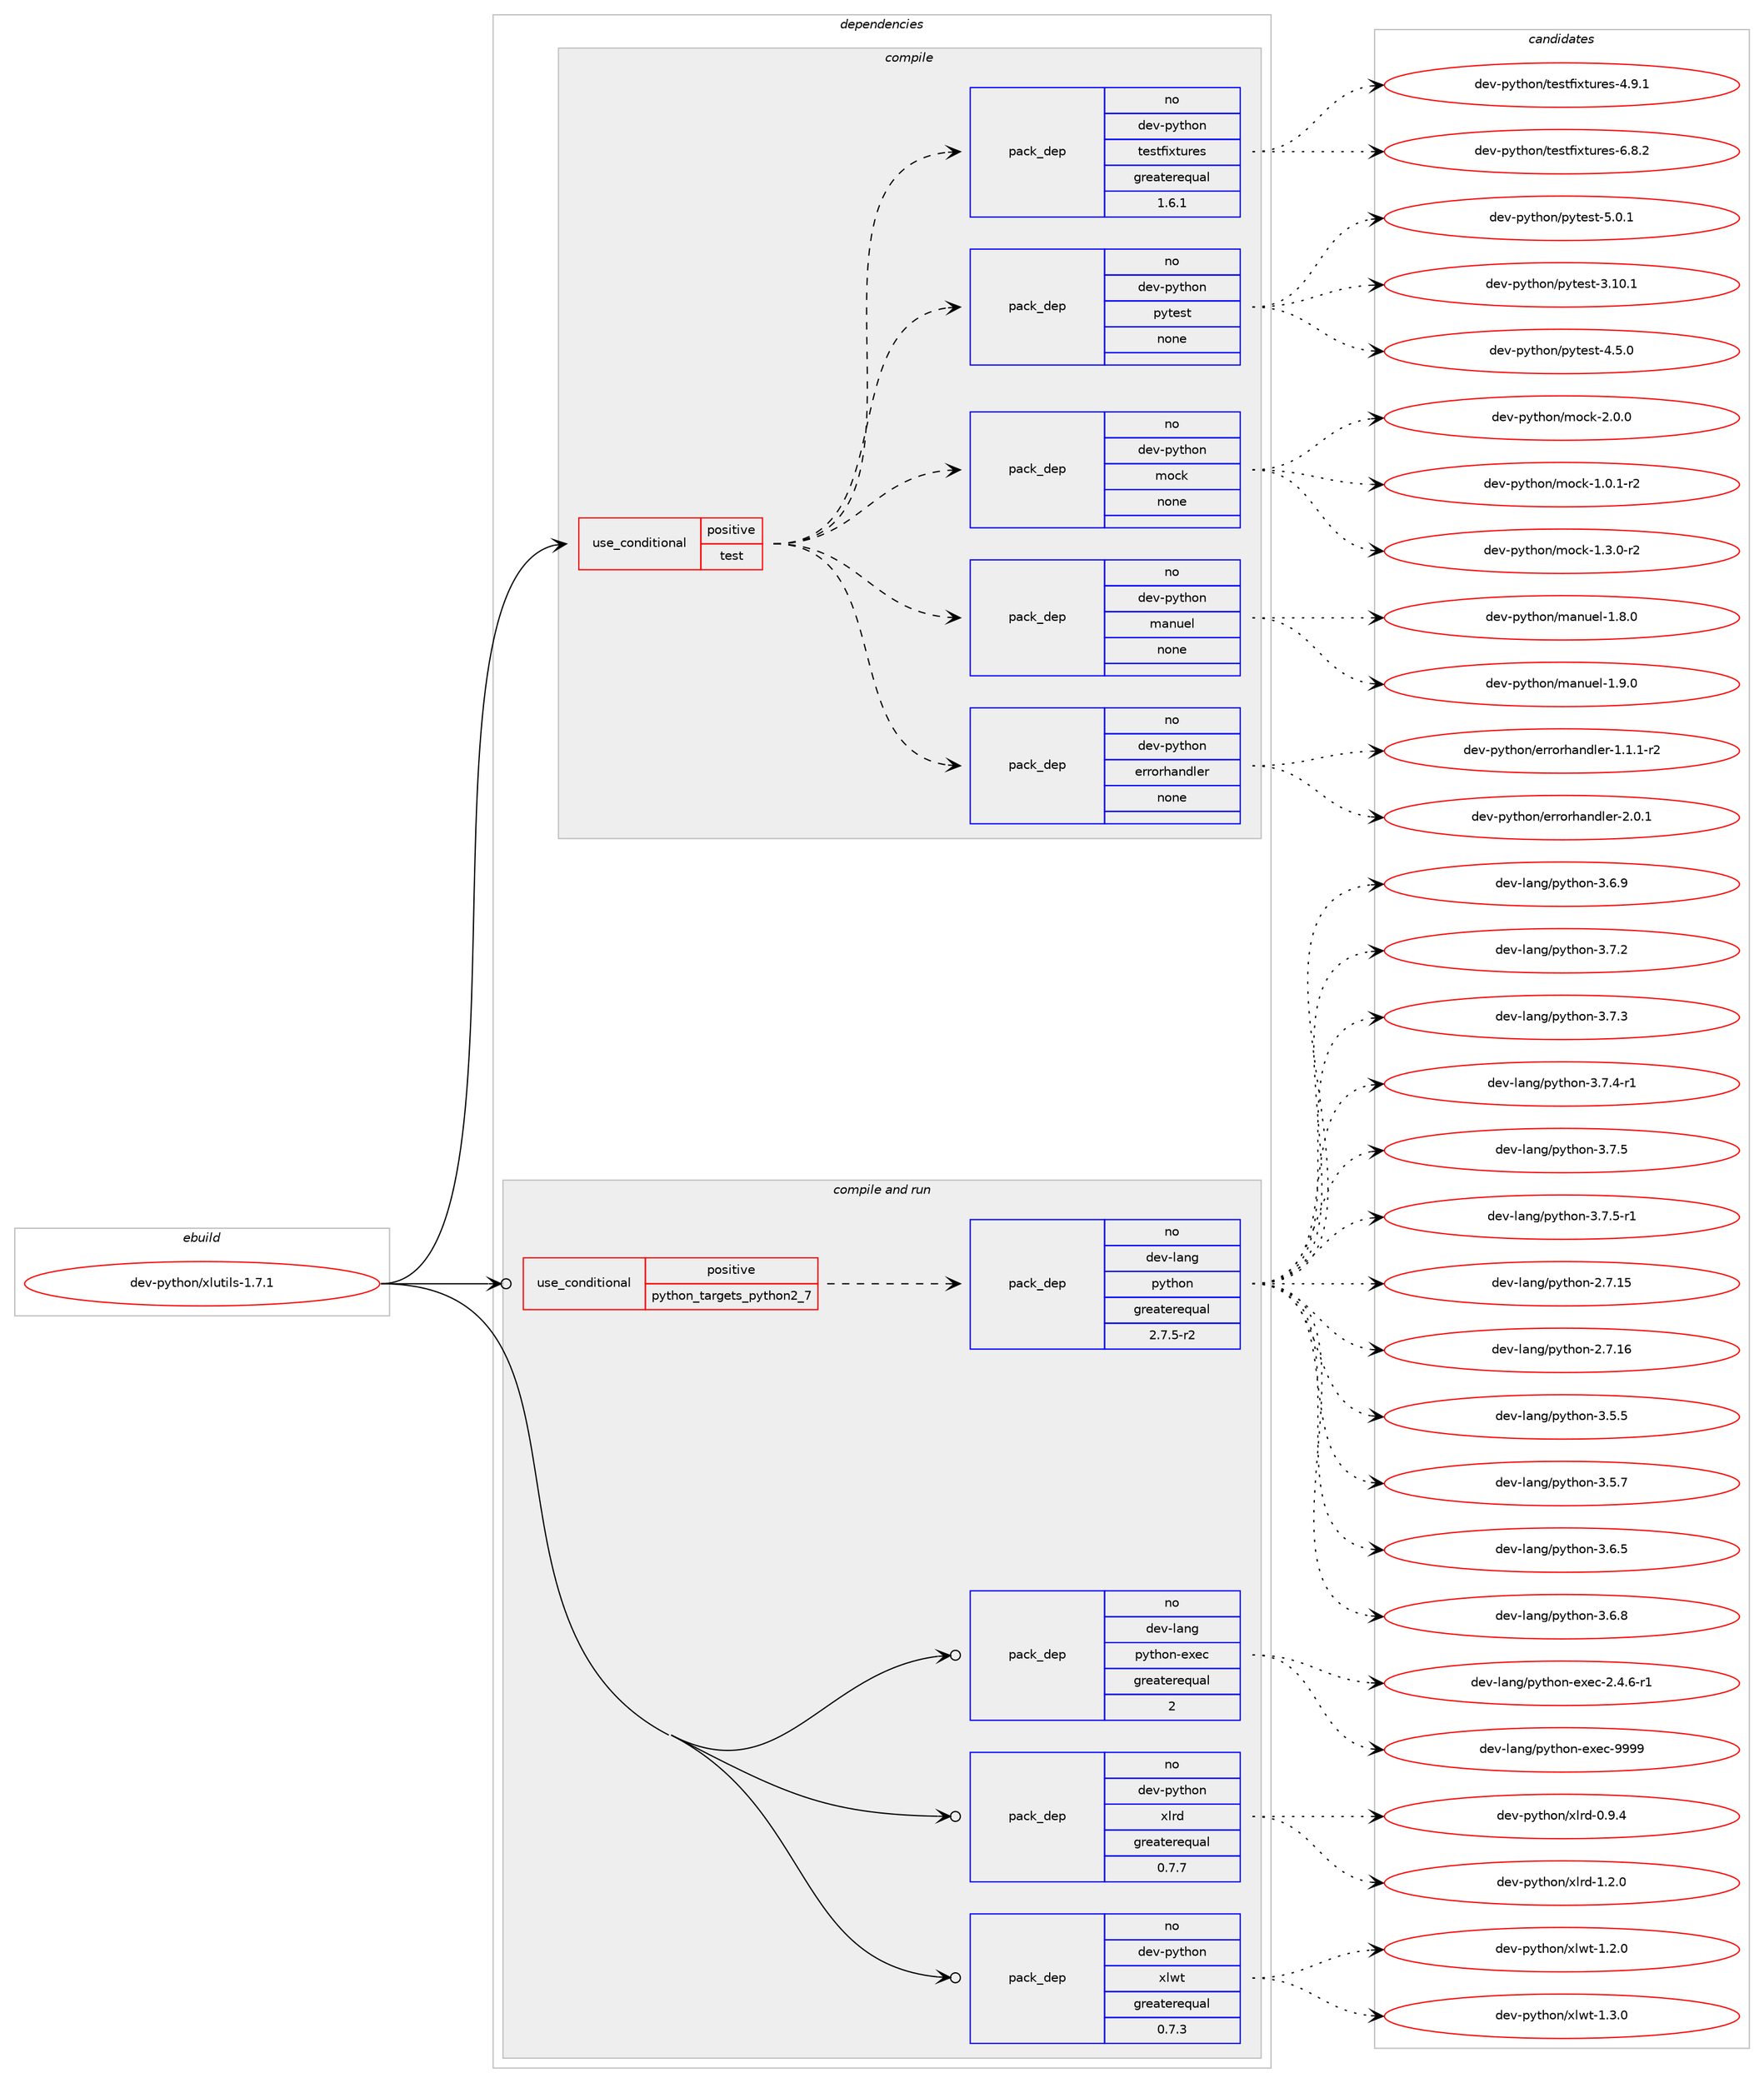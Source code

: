 digraph prolog {

# *************
# Graph options
# *************

newrank=true;
concentrate=true;
compound=true;
graph [rankdir=LR,fontname=Helvetica,fontsize=10,ranksep=1.5];#, ranksep=2.5, nodesep=0.2];
edge  [arrowhead=vee];
node  [fontname=Helvetica,fontsize=10];

# **********
# The ebuild
# **********

subgraph cluster_leftcol {
color=gray;
rank=same;
label=<<i>ebuild</i>>;
id [label="dev-python/xlutils-1.7.1", color=red, width=4, href="../dev-python/xlutils-1.7.1.svg"];
}

# ****************
# The dependencies
# ****************

subgraph cluster_midcol {
color=gray;
label=<<i>dependencies</i>>;
subgraph cluster_compile {
fillcolor="#eeeeee";
style=filled;
label=<<i>compile</i>>;
subgraph cond151715 {
dependency644660 [label=<<TABLE BORDER="0" CELLBORDER="1" CELLSPACING="0" CELLPADDING="4"><TR><TD ROWSPAN="3" CELLPADDING="10">use_conditional</TD></TR><TR><TD>positive</TD></TR><TR><TD>test</TD></TR></TABLE>>, shape=none, color=red];
subgraph pack481056 {
dependency644661 [label=<<TABLE BORDER="0" CELLBORDER="1" CELLSPACING="0" CELLPADDING="4" WIDTH="220"><TR><TD ROWSPAN="6" CELLPADDING="30">pack_dep</TD></TR><TR><TD WIDTH="110">no</TD></TR><TR><TD>dev-python</TD></TR><TR><TD>errorhandler</TD></TR><TR><TD>none</TD></TR><TR><TD></TD></TR></TABLE>>, shape=none, color=blue];
}
dependency644660:e -> dependency644661:w [weight=20,style="dashed",arrowhead="vee"];
subgraph pack481057 {
dependency644662 [label=<<TABLE BORDER="0" CELLBORDER="1" CELLSPACING="0" CELLPADDING="4" WIDTH="220"><TR><TD ROWSPAN="6" CELLPADDING="30">pack_dep</TD></TR><TR><TD WIDTH="110">no</TD></TR><TR><TD>dev-python</TD></TR><TR><TD>manuel</TD></TR><TR><TD>none</TD></TR><TR><TD></TD></TR></TABLE>>, shape=none, color=blue];
}
dependency644660:e -> dependency644662:w [weight=20,style="dashed",arrowhead="vee"];
subgraph pack481058 {
dependency644663 [label=<<TABLE BORDER="0" CELLBORDER="1" CELLSPACING="0" CELLPADDING="4" WIDTH="220"><TR><TD ROWSPAN="6" CELLPADDING="30">pack_dep</TD></TR><TR><TD WIDTH="110">no</TD></TR><TR><TD>dev-python</TD></TR><TR><TD>mock</TD></TR><TR><TD>none</TD></TR><TR><TD></TD></TR></TABLE>>, shape=none, color=blue];
}
dependency644660:e -> dependency644663:w [weight=20,style="dashed",arrowhead="vee"];
subgraph pack481059 {
dependency644664 [label=<<TABLE BORDER="0" CELLBORDER="1" CELLSPACING="0" CELLPADDING="4" WIDTH="220"><TR><TD ROWSPAN="6" CELLPADDING="30">pack_dep</TD></TR><TR><TD WIDTH="110">no</TD></TR><TR><TD>dev-python</TD></TR><TR><TD>pytest</TD></TR><TR><TD>none</TD></TR><TR><TD></TD></TR></TABLE>>, shape=none, color=blue];
}
dependency644660:e -> dependency644664:w [weight=20,style="dashed",arrowhead="vee"];
subgraph pack481060 {
dependency644665 [label=<<TABLE BORDER="0" CELLBORDER="1" CELLSPACING="0" CELLPADDING="4" WIDTH="220"><TR><TD ROWSPAN="6" CELLPADDING="30">pack_dep</TD></TR><TR><TD WIDTH="110">no</TD></TR><TR><TD>dev-python</TD></TR><TR><TD>testfixtures</TD></TR><TR><TD>greaterequal</TD></TR><TR><TD>1.6.1</TD></TR></TABLE>>, shape=none, color=blue];
}
dependency644660:e -> dependency644665:w [weight=20,style="dashed",arrowhead="vee"];
}
id:e -> dependency644660:w [weight=20,style="solid",arrowhead="vee"];
}
subgraph cluster_compileandrun {
fillcolor="#eeeeee";
style=filled;
label=<<i>compile and run</i>>;
subgraph cond151716 {
dependency644666 [label=<<TABLE BORDER="0" CELLBORDER="1" CELLSPACING="0" CELLPADDING="4"><TR><TD ROWSPAN="3" CELLPADDING="10">use_conditional</TD></TR><TR><TD>positive</TD></TR><TR><TD>python_targets_python2_7</TD></TR></TABLE>>, shape=none, color=red];
subgraph pack481061 {
dependency644667 [label=<<TABLE BORDER="0" CELLBORDER="1" CELLSPACING="0" CELLPADDING="4" WIDTH="220"><TR><TD ROWSPAN="6" CELLPADDING="30">pack_dep</TD></TR><TR><TD WIDTH="110">no</TD></TR><TR><TD>dev-lang</TD></TR><TR><TD>python</TD></TR><TR><TD>greaterequal</TD></TR><TR><TD>2.7.5-r2</TD></TR></TABLE>>, shape=none, color=blue];
}
dependency644666:e -> dependency644667:w [weight=20,style="dashed",arrowhead="vee"];
}
id:e -> dependency644666:w [weight=20,style="solid",arrowhead="odotvee"];
subgraph pack481062 {
dependency644668 [label=<<TABLE BORDER="0" CELLBORDER="1" CELLSPACING="0" CELLPADDING="4" WIDTH="220"><TR><TD ROWSPAN="6" CELLPADDING="30">pack_dep</TD></TR><TR><TD WIDTH="110">no</TD></TR><TR><TD>dev-lang</TD></TR><TR><TD>python-exec</TD></TR><TR><TD>greaterequal</TD></TR><TR><TD>2</TD></TR></TABLE>>, shape=none, color=blue];
}
id:e -> dependency644668:w [weight=20,style="solid",arrowhead="odotvee"];
subgraph pack481063 {
dependency644669 [label=<<TABLE BORDER="0" CELLBORDER="1" CELLSPACING="0" CELLPADDING="4" WIDTH="220"><TR><TD ROWSPAN="6" CELLPADDING="30">pack_dep</TD></TR><TR><TD WIDTH="110">no</TD></TR><TR><TD>dev-python</TD></TR><TR><TD>xlrd</TD></TR><TR><TD>greaterequal</TD></TR><TR><TD>0.7.7</TD></TR></TABLE>>, shape=none, color=blue];
}
id:e -> dependency644669:w [weight=20,style="solid",arrowhead="odotvee"];
subgraph pack481064 {
dependency644670 [label=<<TABLE BORDER="0" CELLBORDER="1" CELLSPACING="0" CELLPADDING="4" WIDTH="220"><TR><TD ROWSPAN="6" CELLPADDING="30">pack_dep</TD></TR><TR><TD WIDTH="110">no</TD></TR><TR><TD>dev-python</TD></TR><TR><TD>xlwt</TD></TR><TR><TD>greaterequal</TD></TR><TR><TD>0.7.3</TD></TR></TABLE>>, shape=none, color=blue];
}
id:e -> dependency644670:w [weight=20,style="solid",arrowhead="odotvee"];
}
subgraph cluster_run {
fillcolor="#eeeeee";
style=filled;
label=<<i>run</i>>;
}
}

# **************
# The candidates
# **************

subgraph cluster_choices {
rank=same;
color=gray;
label=<<i>candidates</i>>;

subgraph choice481056 {
color=black;
nodesep=1;
choice1001011184511212111610411111047101114114111114104971101001081011144549464946494511450 [label="dev-python/errorhandler-1.1.1-r2", color=red, width=4,href="../dev-python/errorhandler-1.1.1-r2.svg"];
choice100101118451121211161041111104710111411411111410497110100108101114455046484649 [label="dev-python/errorhandler-2.0.1", color=red, width=4,href="../dev-python/errorhandler-2.0.1.svg"];
dependency644661:e -> choice1001011184511212111610411111047101114114111114104971101001081011144549464946494511450:w [style=dotted,weight="100"];
dependency644661:e -> choice100101118451121211161041111104710111411411111410497110100108101114455046484649:w [style=dotted,weight="100"];
}
subgraph choice481057 {
color=black;
nodesep=1;
choice100101118451121211161041111104710997110117101108454946564648 [label="dev-python/manuel-1.8.0", color=red, width=4,href="../dev-python/manuel-1.8.0.svg"];
choice100101118451121211161041111104710997110117101108454946574648 [label="dev-python/manuel-1.9.0", color=red, width=4,href="../dev-python/manuel-1.9.0.svg"];
dependency644662:e -> choice100101118451121211161041111104710997110117101108454946564648:w [style=dotted,weight="100"];
dependency644662:e -> choice100101118451121211161041111104710997110117101108454946574648:w [style=dotted,weight="100"];
}
subgraph choice481058 {
color=black;
nodesep=1;
choice1001011184511212111610411111047109111991074549464846494511450 [label="dev-python/mock-1.0.1-r2", color=red, width=4,href="../dev-python/mock-1.0.1-r2.svg"];
choice1001011184511212111610411111047109111991074549465146484511450 [label="dev-python/mock-1.3.0-r2", color=red, width=4,href="../dev-python/mock-1.3.0-r2.svg"];
choice100101118451121211161041111104710911199107455046484648 [label="dev-python/mock-2.0.0", color=red, width=4,href="../dev-python/mock-2.0.0.svg"];
dependency644663:e -> choice1001011184511212111610411111047109111991074549464846494511450:w [style=dotted,weight="100"];
dependency644663:e -> choice1001011184511212111610411111047109111991074549465146484511450:w [style=dotted,weight="100"];
dependency644663:e -> choice100101118451121211161041111104710911199107455046484648:w [style=dotted,weight="100"];
}
subgraph choice481059 {
color=black;
nodesep=1;
choice100101118451121211161041111104711212111610111511645514649484649 [label="dev-python/pytest-3.10.1", color=red, width=4,href="../dev-python/pytest-3.10.1.svg"];
choice1001011184511212111610411111047112121116101115116455246534648 [label="dev-python/pytest-4.5.0", color=red, width=4,href="../dev-python/pytest-4.5.0.svg"];
choice1001011184511212111610411111047112121116101115116455346484649 [label="dev-python/pytest-5.0.1", color=red, width=4,href="../dev-python/pytest-5.0.1.svg"];
dependency644664:e -> choice100101118451121211161041111104711212111610111511645514649484649:w [style=dotted,weight="100"];
dependency644664:e -> choice1001011184511212111610411111047112121116101115116455246534648:w [style=dotted,weight="100"];
dependency644664:e -> choice1001011184511212111610411111047112121116101115116455346484649:w [style=dotted,weight="100"];
}
subgraph choice481060 {
color=black;
nodesep=1;
choice1001011184511212111610411111047116101115116102105120116117114101115455246574649 [label="dev-python/testfixtures-4.9.1", color=red, width=4,href="../dev-python/testfixtures-4.9.1.svg"];
choice1001011184511212111610411111047116101115116102105120116117114101115455446564650 [label="dev-python/testfixtures-6.8.2", color=red, width=4,href="../dev-python/testfixtures-6.8.2.svg"];
dependency644665:e -> choice1001011184511212111610411111047116101115116102105120116117114101115455246574649:w [style=dotted,weight="100"];
dependency644665:e -> choice1001011184511212111610411111047116101115116102105120116117114101115455446564650:w [style=dotted,weight="100"];
}
subgraph choice481061 {
color=black;
nodesep=1;
choice10010111845108971101034711212111610411111045504655464953 [label="dev-lang/python-2.7.15", color=red, width=4,href="../dev-lang/python-2.7.15.svg"];
choice10010111845108971101034711212111610411111045504655464954 [label="dev-lang/python-2.7.16", color=red, width=4,href="../dev-lang/python-2.7.16.svg"];
choice100101118451089711010347112121116104111110455146534653 [label="dev-lang/python-3.5.5", color=red, width=4,href="../dev-lang/python-3.5.5.svg"];
choice100101118451089711010347112121116104111110455146534655 [label="dev-lang/python-3.5.7", color=red, width=4,href="../dev-lang/python-3.5.7.svg"];
choice100101118451089711010347112121116104111110455146544653 [label="dev-lang/python-3.6.5", color=red, width=4,href="../dev-lang/python-3.6.5.svg"];
choice100101118451089711010347112121116104111110455146544656 [label="dev-lang/python-3.6.8", color=red, width=4,href="../dev-lang/python-3.6.8.svg"];
choice100101118451089711010347112121116104111110455146544657 [label="dev-lang/python-3.6.9", color=red, width=4,href="../dev-lang/python-3.6.9.svg"];
choice100101118451089711010347112121116104111110455146554650 [label="dev-lang/python-3.7.2", color=red, width=4,href="../dev-lang/python-3.7.2.svg"];
choice100101118451089711010347112121116104111110455146554651 [label="dev-lang/python-3.7.3", color=red, width=4,href="../dev-lang/python-3.7.3.svg"];
choice1001011184510897110103471121211161041111104551465546524511449 [label="dev-lang/python-3.7.4-r1", color=red, width=4,href="../dev-lang/python-3.7.4-r1.svg"];
choice100101118451089711010347112121116104111110455146554653 [label="dev-lang/python-3.7.5", color=red, width=4,href="../dev-lang/python-3.7.5.svg"];
choice1001011184510897110103471121211161041111104551465546534511449 [label="dev-lang/python-3.7.5-r1", color=red, width=4,href="../dev-lang/python-3.7.5-r1.svg"];
dependency644667:e -> choice10010111845108971101034711212111610411111045504655464953:w [style=dotted,weight="100"];
dependency644667:e -> choice10010111845108971101034711212111610411111045504655464954:w [style=dotted,weight="100"];
dependency644667:e -> choice100101118451089711010347112121116104111110455146534653:w [style=dotted,weight="100"];
dependency644667:e -> choice100101118451089711010347112121116104111110455146534655:w [style=dotted,weight="100"];
dependency644667:e -> choice100101118451089711010347112121116104111110455146544653:w [style=dotted,weight="100"];
dependency644667:e -> choice100101118451089711010347112121116104111110455146544656:w [style=dotted,weight="100"];
dependency644667:e -> choice100101118451089711010347112121116104111110455146544657:w [style=dotted,weight="100"];
dependency644667:e -> choice100101118451089711010347112121116104111110455146554650:w [style=dotted,weight="100"];
dependency644667:e -> choice100101118451089711010347112121116104111110455146554651:w [style=dotted,weight="100"];
dependency644667:e -> choice1001011184510897110103471121211161041111104551465546524511449:w [style=dotted,weight="100"];
dependency644667:e -> choice100101118451089711010347112121116104111110455146554653:w [style=dotted,weight="100"];
dependency644667:e -> choice1001011184510897110103471121211161041111104551465546534511449:w [style=dotted,weight="100"];
}
subgraph choice481062 {
color=black;
nodesep=1;
choice10010111845108971101034711212111610411111045101120101994550465246544511449 [label="dev-lang/python-exec-2.4.6-r1", color=red, width=4,href="../dev-lang/python-exec-2.4.6-r1.svg"];
choice10010111845108971101034711212111610411111045101120101994557575757 [label="dev-lang/python-exec-9999", color=red, width=4,href="../dev-lang/python-exec-9999.svg"];
dependency644668:e -> choice10010111845108971101034711212111610411111045101120101994550465246544511449:w [style=dotted,weight="100"];
dependency644668:e -> choice10010111845108971101034711212111610411111045101120101994557575757:w [style=dotted,weight="100"];
}
subgraph choice481063 {
color=black;
nodesep=1;
choice1001011184511212111610411111047120108114100454846574652 [label="dev-python/xlrd-0.9.4", color=red, width=4,href="../dev-python/xlrd-0.9.4.svg"];
choice1001011184511212111610411111047120108114100454946504648 [label="dev-python/xlrd-1.2.0", color=red, width=4,href="../dev-python/xlrd-1.2.0.svg"];
dependency644669:e -> choice1001011184511212111610411111047120108114100454846574652:w [style=dotted,weight="100"];
dependency644669:e -> choice1001011184511212111610411111047120108114100454946504648:w [style=dotted,weight="100"];
}
subgraph choice481064 {
color=black;
nodesep=1;
choice1001011184511212111610411111047120108119116454946504648 [label="dev-python/xlwt-1.2.0", color=red, width=4,href="../dev-python/xlwt-1.2.0.svg"];
choice1001011184511212111610411111047120108119116454946514648 [label="dev-python/xlwt-1.3.0", color=red, width=4,href="../dev-python/xlwt-1.3.0.svg"];
dependency644670:e -> choice1001011184511212111610411111047120108119116454946504648:w [style=dotted,weight="100"];
dependency644670:e -> choice1001011184511212111610411111047120108119116454946514648:w [style=dotted,weight="100"];
}
}

}
